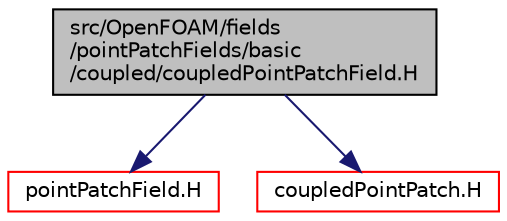 digraph "src/OpenFOAM/fields/pointPatchFields/basic/coupled/coupledPointPatchField.H"
{
  bgcolor="transparent";
  edge [fontname="Helvetica",fontsize="10",labelfontname="Helvetica",labelfontsize="10"];
  node [fontname="Helvetica",fontsize="10",shape=record];
  Node1 [label="src/OpenFOAM/fields\l/pointPatchFields/basic\l/coupled/coupledPointPatchField.H",height=0.2,width=0.4,color="black", fillcolor="grey75", style="filled", fontcolor="black"];
  Node1 -> Node2 [color="midnightblue",fontsize="10",style="solid",fontname="Helvetica"];
  Node2 [label="pointPatchField.H",height=0.2,width=0.4,color="red",URL="$a08444.html"];
  Node1 -> Node3 [color="midnightblue",fontsize="10",style="solid",fontname="Helvetica"];
  Node3 [label="coupledPointPatch.H",height=0.2,width=0.4,color="red",URL="$a08883.html"];
}
